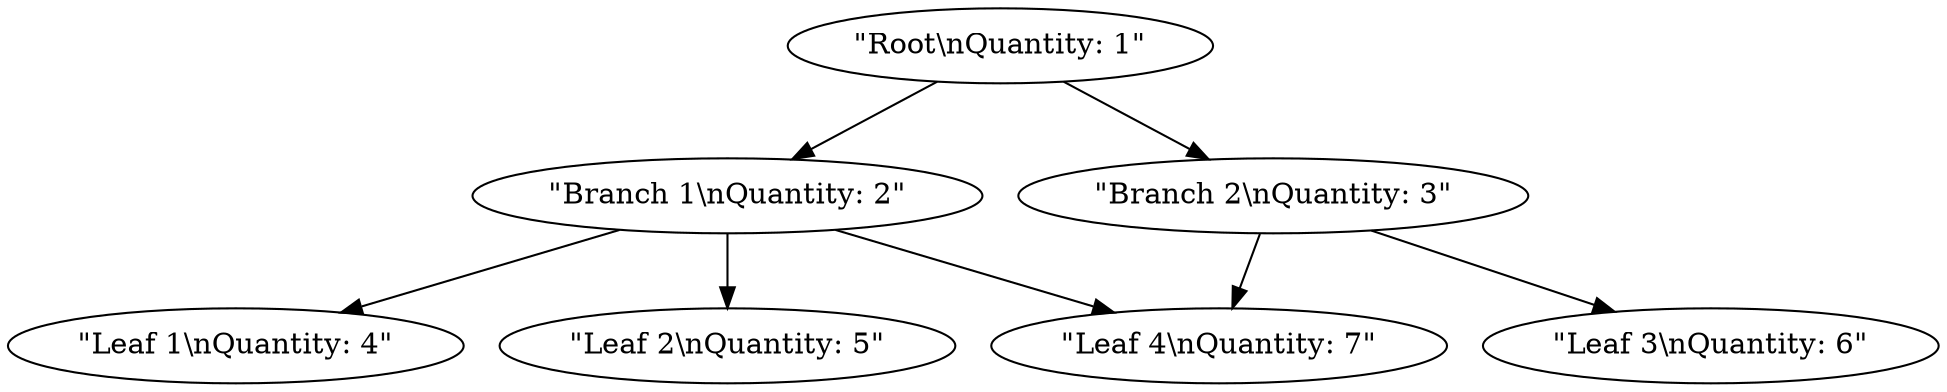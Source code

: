 digraph tree {
    "\"Root\\nQuantity: 1\"";
    "\"Branch 1\\nQuantity: 2\"";
    "\"Leaf 1\\nQuantity: 4\"";
    "\"Leaf 2\\nQuantity: 5\"";
    "\"Leaf 4\\nQuantity: 7\"";
    "\"Branch 2\\nQuantity: 3\"";
    "\"Leaf 3\\nQuantity: 6\"";
    "\"Leaf 4\\nQuantity: 7\"";
    "\"Root\\nQuantity: 1\"" -> "\"Branch 1\\nQuantity: 2\"";
    "\"Root\\nQuantity: 1\"" -> "\"Branch 2\\nQuantity: 3\"";
    "\"Branch 1\\nQuantity: 2\"" -> "\"Leaf 1\\nQuantity: 4\"";
    "\"Branch 1\\nQuantity: 2\"" -> "\"Leaf 2\\nQuantity: 5\"";
    "\"Branch 1\\nQuantity: 2\"" -> "\"Leaf 4\\nQuantity: 7\"";
    "\"Branch 2\\nQuantity: 3\"" -> "\"Leaf 3\\nQuantity: 6\"";
    "\"Branch 2\\nQuantity: 3\"" -> "\"Leaf 4\\nQuantity: 7\"";
}
